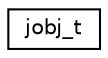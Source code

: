 digraph "Graphical Class Hierarchy"
{
 // LATEX_PDF_SIZE
  edge [fontname="Helvetica",fontsize="10",labelfontname="Helvetica",labelfontsize="10"];
  node [fontname="Helvetica",fontsize="10",shape=record];
  rankdir="LR";
  Node0 [label="jobj_t",height=0.2,width=0.4,color="black", fillcolor="white", style="filled",URL="$structjobj__t.html",tooltip="Object used by the JSON parser internally."];
}
